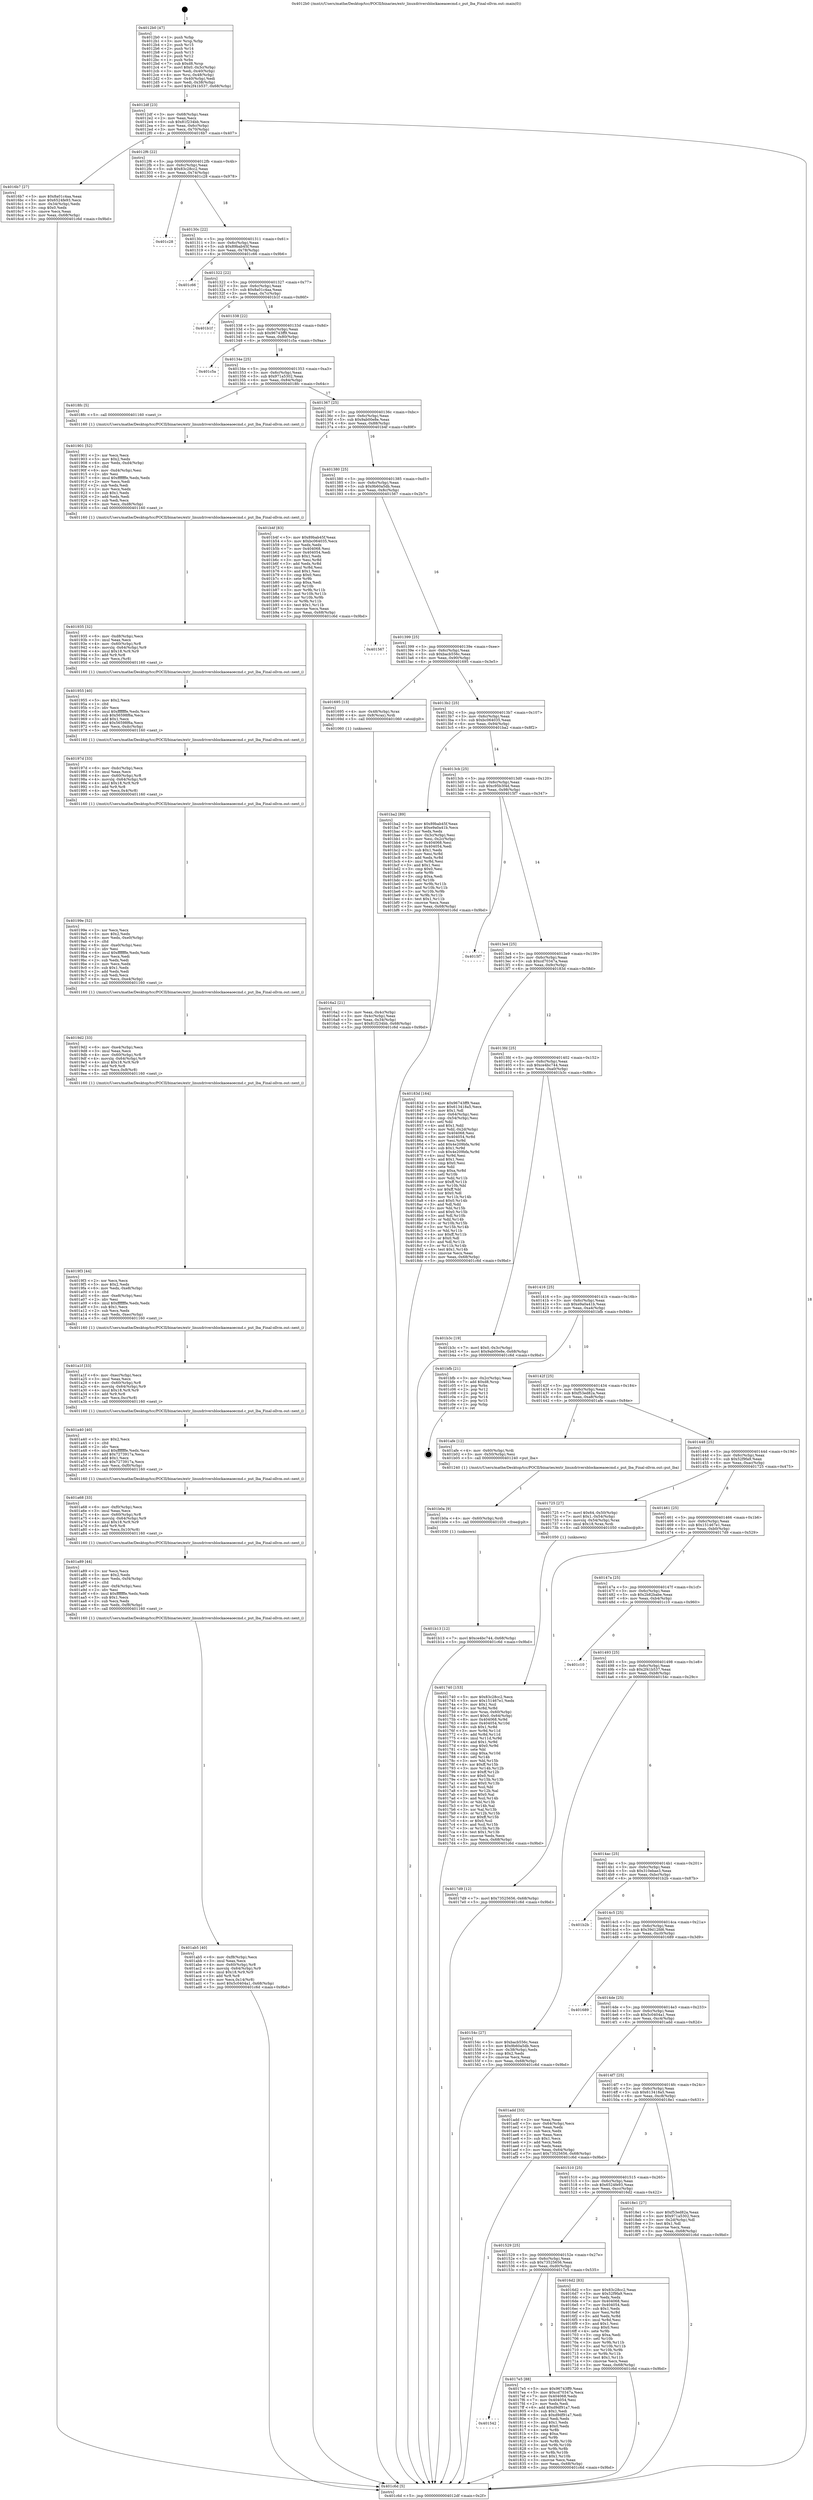 digraph "0x4012b0" {
  label = "0x4012b0 (/mnt/c/Users/mathe/Desktop/tcc/POCII/binaries/extr_linuxdriversblockaoeaoecmd.c_put_lba_Final-ollvm.out::main(0))"
  labelloc = "t"
  node[shape=record]

  Entry [label="",width=0.3,height=0.3,shape=circle,fillcolor=black,style=filled]
  "0x4012df" [label="{
     0x4012df [23]\l
     | [instrs]\l
     &nbsp;&nbsp;0x4012df \<+3\>: mov -0x68(%rbp),%eax\l
     &nbsp;&nbsp;0x4012e2 \<+2\>: mov %eax,%ecx\l
     &nbsp;&nbsp;0x4012e4 \<+6\>: sub $0x81f234bb,%ecx\l
     &nbsp;&nbsp;0x4012ea \<+3\>: mov %eax,-0x6c(%rbp)\l
     &nbsp;&nbsp;0x4012ed \<+3\>: mov %ecx,-0x70(%rbp)\l
     &nbsp;&nbsp;0x4012f0 \<+6\>: je 00000000004016b7 \<main+0x407\>\l
  }"]
  "0x4016b7" [label="{
     0x4016b7 [27]\l
     | [instrs]\l
     &nbsp;&nbsp;0x4016b7 \<+5\>: mov $0x8a01c4aa,%eax\l
     &nbsp;&nbsp;0x4016bc \<+5\>: mov $0x6524fe93,%ecx\l
     &nbsp;&nbsp;0x4016c1 \<+3\>: mov -0x34(%rbp),%edx\l
     &nbsp;&nbsp;0x4016c4 \<+3\>: cmp $0x0,%edx\l
     &nbsp;&nbsp;0x4016c7 \<+3\>: cmove %ecx,%eax\l
     &nbsp;&nbsp;0x4016ca \<+3\>: mov %eax,-0x68(%rbp)\l
     &nbsp;&nbsp;0x4016cd \<+5\>: jmp 0000000000401c6d \<main+0x9bd\>\l
  }"]
  "0x4012f6" [label="{
     0x4012f6 [22]\l
     | [instrs]\l
     &nbsp;&nbsp;0x4012f6 \<+5\>: jmp 00000000004012fb \<main+0x4b\>\l
     &nbsp;&nbsp;0x4012fb \<+3\>: mov -0x6c(%rbp),%eax\l
     &nbsp;&nbsp;0x4012fe \<+5\>: sub $0x83c28cc2,%eax\l
     &nbsp;&nbsp;0x401303 \<+3\>: mov %eax,-0x74(%rbp)\l
     &nbsp;&nbsp;0x401306 \<+6\>: je 0000000000401c28 \<main+0x978\>\l
  }"]
  Exit [label="",width=0.3,height=0.3,shape=circle,fillcolor=black,style=filled,peripheries=2]
  "0x401c28" [label="{
     0x401c28\l
  }", style=dashed]
  "0x40130c" [label="{
     0x40130c [22]\l
     | [instrs]\l
     &nbsp;&nbsp;0x40130c \<+5\>: jmp 0000000000401311 \<main+0x61\>\l
     &nbsp;&nbsp;0x401311 \<+3\>: mov -0x6c(%rbp),%eax\l
     &nbsp;&nbsp;0x401314 \<+5\>: sub $0x89bab45f,%eax\l
     &nbsp;&nbsp;0x401319 \<+3\>: mov %eax,-0x78(%rbp)\l
     &nbsp;&nbsp;0x40131c \<+6\>: je 0000000000401c66 \<main+0x9b6\>\l
  }"]
  "0x401b13" [label="{
     0x401b13 [12]\l
     | [instrs]\l
     &nbsp;&nbsp;0x401b13 \<+7\>: movl $0xce4bc744,-0x68(%rbp)\l
     &nbsp;&nbsp;0x401b1a \<+5\>: jmp 0000000000401c6d \<main+0x9bd\>\l
  }"]
  "0x401c66" [label="{
     0x401c66\l
  }", style=dashed]
  "0x401322" [label="{
     0x401322 [22]\l
     | [instrs]\l
     &nbsp;&nbsp;0x401322 \<+5\>: jmp 0000000000401327 \<main+0x77\>\l
     &nbsp;&nbsp;0x401327 \<+3\>: mov -0x6c(%rbp),%eax\l
     &nbsp;&nbsp;0x40132a \<+5\>: sub $0x8a01c4aa,%eax\l
     &nbsp;&nbsp;0x40132f \<+3\>: mov %eax,-0x7c(%rbp)\l
     &nbsp;&nbsp;0x401332 \<+6\>: je 0000000000401b1f \<main+0x86f\>\l
  }"]
  "0x401b0a" [label="{
     0x401b0a [9]\l
     | [instrs]\l
     &nbsp;&nbsp;0x401b0a \<+4\>: mov -0x60(%rbp),%rdi\l
     &nbsp;&nbsp;0x401b0e \<+5\>: call 0000000000401030 \<free@plt\>\l
     | [calls]\l
     &nbsp;&nbsp;0x401030 \{1\} (unknown)\l
  }"]
  "0x401b1f" [label="{
     0x401b1f\l
  }", style=dashed]
  "0x401338" [label="{
     0x401338 [22]\l
     | [instrs]\l
     &nbsp;&nbsp;0x401338 \<+5\>: jmp 000000000040133d \<main+0x8d\>\l
     &nbsp;&nbsp;0x40133d \<+3\>: mov -0x6c(%rbp),%eax\l
     &nbsp;&nbsp;0x401340 \<+5\>: sub $0x96743ff9,%eax\l
     &nbsp;&nbsp;0x401345 \<+3\>: mov %eax,-0x80(%rbp)\l
     &nbsp;&nbsp;0x401348 \<+6\>: je 0000000000401c5a \<main+0x9aa\>\l
  }"]
  "0x401ab5" [label="{
     0x401ab5 [40]\l
     | [instrs]\l
     &nbsp;&nbsp;0x401ab5 \<+6\>: mov -0xf8(%rbp),%ecx\l
     &nbsp;&nbsp;0x401abb \<+3\>: imul %eax,%ecx\l
     &nbsp;&nbsp;0x401abe \<+4\>: mov -0x60(%rbp),%r8\l
     &nbsp;&nbsp;0x401ac2 \<+4\>: movslq -0x64(%rbp),%r9\l
     &nbsp;&nbsp;0x401ac6 \<+4\>: imul $0x18,%r9,%r9\l
     &nbsp;&nbsp;0x401aca \<+3\>: add %r9,%r8\l
     &nbsp;&nbsp;0x401acd \<+4\>: mov %ecx,0x14(%r8)\l
     &nbsp;&nbsp;0x401ad1 \<+7\>: movl $0x5c0404a1,-0x68(%rbp)\l
     &nbsp;&nbsp;0x401ad8 \<+5\>: jmp 0000000000401c6d \<main+0x9bd\>\l
  }"]
  "0x401c5a" [label="{
     0x401c5a\l
  }", style=dashed]
  "0x40134e" [label="{
     0x40134e [25]\l
     | [instrs]\l
     &nbsp;&nbsp;0x40134e \<+5\>: jmp 0000000000401353 \<main+0xa3\>\l
     &nbsp;&nbsp;0x401353 \<+3\>: mov -0x6c(%rbp),%eax\l
     &nbsp;&nbsp;0x401356 \<+5\>: sub $0x971a5302,%eax\l
     &nbsp;&nbsp;0x40135b \<+6\>: mov %eax,-0x84(%rbp)\l
     &nbsp;&nbsp;0x401361 \<+6\>: je 00000000004018fc \<main+0x64c\>\l
  }"]
  "0x401a89" [label="{
     0x401a89 [44]\l
     | [instrs]\l
     &nbsp;&nbsp;0x401a89 \<+2\>: xor %ecx,%ecx\l
     &nbsp;&nbsp;0x401a8b \<+5\>: mov $0x2,%edx\l
     &nbsp;&nbsp;0x401a90 \<+6\>: mov %edx,-0xf4(%rbp)\l
     &nbsp;&nbsp;0x401a96 \<+1\>: cltd\l
     &nbsp;&nbsp;0x401a97 \<+6\>: mov -0xf4(%rbp),%esi\l
     &nbsp;&nbsp;0x401a9d \<+2\>: idiv %esi\l
     &nbsp;&nbsp;0x401a9f \<+6\>: imul $0xfffffffe,%edx,%edx\l
     &nbsp;&nbsp;0x401aa5 \<+3\>: sub $0x1,%ecx\l
     &nbsp;&nbsp;0x401aa8 \<+2\>: sub %ecx,%edx\l
     &nbsp;&nbsp;0x401aaa \<+6\>: mov %edx,-0xf8(%rbp)\l
     &nbsp;&nbsp;0x401ab0 \<+5\>: call 0000000000401160 \<next_i\>\l
     | [calls]\l
     &nbsp;&nbsp;0x401160 \{1\} (/mnt/c/Users/mathe/Desktop/tcc/POCII/binaries/extr_linuxdriversblockaoeaoecmd.c_put_lba_Final-ollvm.out::next_i)\l
  }"]
  "0x4018fc" [label="{
     0x4018fc [5]\l
     | [instrs]\l
     &nbsp;&nbsp;0x4018fc \<+5\>: call 0000000000401160 \<next_i\>\l
     | [calls]\l
     &nbsp;&nbsp;0x401160 \{1\} (/mnt/c/Users/mathe/Desktop/tcc/POCII/binaries/extr_linuxdriversblockaoeaoecmd.c_put_lba_Final-ollvm.out::next_i)\l
  }"]
  "0x401367" [label="{
     0x401367 [25]\l
     | [instrs]\l
     &nbsp;&nbsp;0x401367 \<+5\>: jmp 000000000040136c \<main+0xbc\>\l
     &nbsp;&nbsp;0x40136c \<+3\>: mov -0x6c(%rbp),%eax\l
     &nbsp;&nbsp;0x40136f \<+5\>: sub $0x9ab00e8e,%eax\l
     &nbsp;&nbsp;0x401374 \<+6\>: mov %eax,-0x88(%rbp)\l
     &nbsp;&nbsp;0x40137a \<+6\>: je 0000000000401b4f \<main+0x89f\>\l
  }"]
  "0x401a68" [label="{
     0x401a68 [33]\l
     | [instrs]\l
     &nbsp;&nbsp;0x401a68 \<+6\>: mov -0xf0(%rbp),%ecx\l
     &nbsp;&nbsp;0x401a6e \<+3\>: imul %eax,%ecx\l
     &nbsp;&nbsp;0x401a71 \<+4\>: mov -0x60(%rbp),%r8\l
     &nbsp;&nbsp;0x401a75 \<+4\>: movslq -0x64(%rbp),%r9\l
     &nbsp;&nbsp;0x401a79 \<+4\>: imul $0x18,%r9,%r9\l
     &nbsp;&nbsp;0x401a7d \<+3\>: add %r9,%r8\l
     &nbsp;&nbsp;0x401a80 \<+4\>: mov %ecx,0x10(%r8)\l
     &nbsp;&nbsp;0x401a84 \<+5\>: call 0000000000401160 \<next_i\>\l
     | [calls]\l
     &nbsp;&nbsp;0x401160 \{1\} (/mnt/c/Users/mathe/Desktop/tcc/POCII/binaries/extr_linuxdriversblockaoeaoecmd.c_put_lba_Final-ollvm.out::next_i)\l
  }"]
  "0x401b4f" [label="{
     0x401b4f [83]\l
     | [instrs]\l
     &nbsp;&nbsp;0x401b4f \<+5\>: mov $0x89bab45f,%eax\l
     &nbsp;&nbsp;0x401b54 \<+5\>: mov $0xbc064035,%ecx\l
     &nbsp;&nbsp;0x401b59 \<+2\>: xor %edx,%edx\l
     &nbsp;&nbsp;0x401b5b \<+7\>: mov 0x404068,%esi\l
     &nbsp;&nbsp;0x401b62 \<+7\>: mov 0x404054,%edi\l
     &nbsp;&nbsp;0x401b69 \<+3\>: sub $0x1,%edx\l
     &nbsp;&nbsp;0x401b6c \<+3\>: mov %esi,%r8d\l
     &nbsp;&nbsp;0x401b6f \<+3\>: add %edx,%r8d\l
     &nbsp;&nbsp;0x401b72 \<+4\>: imul %r8d,%esi\l
     &nbsp;&nbsp;0x401b76 \<+3\>: and $0x1,%esi\l
     &nbsp;&nbsp;0x401b79 \<+3\>: cmp $0x0,%esi\l
     &nbsp;&nbsp;0x401b7c \<+4\>: sete %r9b\l
     &nbsp;&nbsp;0x401b80 \<+3\>: cmp $0xa,%edi\l
     &nbsp;&nbsp;0x401b83 \<+4\>: setl %r10b\l
     &nbsp;&nbsp;0x401b87 \<+3\>: mov %r9b,%r11b\l
     &nbsp;&nbsp;0x401b8a \<+3\>: and %r10b,%r11b\l
     &nbsp;&nbsp;0x401b8d \<+3\>: xor %r10b,%r9b\l
     &nbsp;&nbsp;0x401b90 \<+3\>: or %r9b,%r11b\l
     &nbsp;&nbsp;0x401b93 \<+4\>: test $0x1,%r11b\l
     &nbsp;&nbsp;0x401b97 \<+3\>: cmovne %ecx,%eax\l
     &nbsp;&nbsp;0x401b9a \<+3\>: mov %eax,-0x68(%rbp)\l
     &nbsp;&nbsp;0x401b9d \<+5\>: jmp 0000000000401c6d \<main+0x9bd\>\l
  }"]
  "0x401380" [label="{
     0x401380 [25]\l
     | [instrs]\l
     &nbsp;&nbsp;0x401380 \<+5\>: jmp 0000000000401385 \<main+0xd5\>\l
     &nbsp;&nbsp;0x401385 \<+3\>: mov -0x6c(%rbp),%eax\l
     &nbsp;&nbsp;0x401388 \<+5\>: sub $0x9b60a5db,%eax\l
     &nbsp;&nbsp;0x40138d \<+6\>: mov %eax,-0x8c(%rbp)\l
     &nbsp;&nbsp;0x401393 \<+6\>: je 0000000000401567 \<main+0x2b7\>\l
  }"]
  "0x401a40" [label="{
     0x401a40 [40]\l
     | [instrs]\l
     &nbsp;&nbsp;0x401a40 \<+5\>: mov $0x2,%ecx\l
     &nbsp;&nbsp;0x401a45 \<+1\>: cltd\l
     &nbsp;&nbsp;0x401a46 \<+2\>: idiv %ecx\l
     &nbsp;&nbsp;0x401a48 \<+6\>: imul $0xfffffffe,%edx,%ecx\l
     &nbsp;&nbsp;0x401a4e \<+6\>: add $0x7273917a,%ecx\l
     &nbsp;&nbsp;0x401a54 \<+3\>: add $0x1,%ecx\l
     &nbsp;&nbsp;0x401a57 \<+6\>: sub $0x7273917a,%ecx\l
     &nbsp;&nbsp;0x401a5d \<+6\>: mov %ecx,-0xf0(%rbp)\l
     &nbsp;&nbsp;0x401a63 \<+5\>: call 0000000000401160 \<next_i\>\l
     | [calls]\l
     &nbsp;&nbsp;0x401160 \{1\} (/mnt/c/Users/mathe/Desktop/tcc/POCII/binaries/extr_linuxdriversblockaoeaoecmd.c_put_lba_Final-ollvm.out::next_i)\l
  }"]
  "0x401567" [label="{
     0x401567\l
  }", style=dashed]
  "0x401399" [label="{
     0x401399 [25]\l
     | [instrs]\l
     &nbsp;&nbsp;0x401399 \<+5\>: jmp 000000000040139e \<main+0xee\>\l
     &nbsp;&nbsp;0x40139e \<+3\>: mov -0x6c(%rbp),%eax\l
     &nbsp;&nbsp;0x4013a1 \<+5\>: sub $0xbacb556c,%eax\l
     &nbsp;&nbsp;0x4013a6 \<+6\>: mov %eax,-0x90(%rbp)\l
     &nbsp;&nbsp;0x4013ac \<+6\>: je 0000000000401695 \<main+0x3e5\>\l
  }"]
  "0x401a1f" [label="{
     0x401a1f [33]\l
     | [instrs]\l
     &nbsp;&nbsp;0x401a1f \<+6\>: mov -0xec(%rbp),%ecx\l
     &nbsp;&nbsp;0x401a25 \<+3\>: imul %eax,%ecx\l
     &nbsp;&nbsp;0x401a28 \<+4\>: mov -0x60(%rbp),%r8\l
     &nbsp;&nbsp;0x401a2c \<+4\>: movslq -0x64(%rbp),%r9\l
     &nbsp;&nbsp;0x401a30 \<+4\>: imul $0x18,%r9,%r9\l
     &nbsp;&nbsp;0x401a34 \<+3\>: add %r9,%r8\l
     &nbsp;&nbsp;0x401a37 \<+4\>: mov %ecx,0xc(%r8)\l
     &nbsp;&nbsp;0x401a3b \<+5\>: call 0000000000401160 \<next_i\>\l
     | [calls]\l
     &nbsp;&nbsp;0x401160 \{1\} (/mnt/c/Users/mathe/Desktop/tcc/POCII/binaries/extr_linuxdriversblockaoeaoecmd.c_put_lba_Final-ollvm.out::next_i)\l
  }"]
  "0x401695" [label="{
     0x401695 [13]\l
     | [instrs]\l
     &nbsp;&nbsp;0x401695 \<+4\>: mov -0x48(%rbp),%rax\l
     &nbsp;&nbsp;0x401699 \<+4\>: mov 0x8(%rax),%rdi\l
     &nbsp;&nbsp;0x40169d \<+5\>: call 0000000000401060 \<atoi@plt\>\l
     | [calls]\l
     &nbsp;&nbsp;0x401060 \{1\} (unknown)\l
  }"]
  "0x4013b2" [label="{
     0x4013b2 [25]\l
     | [instrs]\l
     &nbsp;&nbsp;0x4013b2 \<+5\>: jmp 00000000004013b7 \<main+0x107\>\l
     &nbsp;&nbsp;0x4013b7 \<+3\>: mov -0x6c(%rbp),%eax\l
     &nbsp;&nbsp;0x4013ba \<+5\>: sub $0xbc064035,%eax\l
     &nbsp;&nbsp;0x4013bf \<+6\>: mov %eax,-0x94(%rbp)\l
     &nbsp;&nbsp;0x4013c5 \<+6\>: je 0000000000401ba2 \<main+0x8f2\>\l
  }"]
  "0x4019f3" [label="{
     0x4019f3 [44]\l
     | [instrs]\l
     &nbsp;&nbsp;0x4019f3 \<+2\>: xor %ecx,%ecx\l
     &nbsp;&nbsp;0x4019f5 \<+5\>: mov $0x2,%edx\l
     &nbsp;&nbsp;0x4019fa \<+6\>: mov %edx,-0xe8(%rbp)\l
     &nbsp;&nbsp;0x401a00 \<+1\>: cltd\l
     &nbsp;&nbsp;0x401a01 \<+6\>: mov -0xe8(%rbp),%esi\l
     &nbsp;&nbsp;0x401a07 \<+2\>: idiv %esi\l
     &nbsp;&nbsp;0x401a09 \<+6\>: imul $0xfffffffe,%edx,%edx\l
     &nbsp;&nbsp;0x401a0f \<+3\>: sub $0x1,%ecx\l
     &nbsp;&nbsp;0x401a12 \<+2\>: sub %ecx,%edx\l
     &nbsp;&nbsp;0x401a14 \<+6\>: mov %edx,-0xec(%rbp)\l
     &nbsp;&nbsp;0x401a1a \<+5\>: call 0000000000401160 \<next_i\>\l
     | [calls]\l
     &nbsp;&nbsp;0x401160 \{1\} (/mnt/c/Users/mathe/Desktop/tcc/POCII/binaries/extr_linuxdriversblockaoeaoecmd.c_put_lba_Final-ollvm.out::next_i)\l
  }"]
  "0x401ba2" [label="{
     0x401ba2 [89]\l
     | [instrs]\l
     &nbsp;&nbsp;0x401ba2 \<+5\>: mov $0x89bab45f,%eax\l
     &nbsp;&nbsp;0x401ba7 \<+5\>: mov $0xe9a0a41b,%ecx\l
     &nbsp;&nbsp;0x401bac \<+2\>: xor %edx,%edx\l
     &nbsp;&nbsp;0x401bae \<+3\>: mov -0x3c(%rbp),%esi\l
     &nbsp;&nbsp;0x401bb1 \<+3\>: mov %esi,-0x2c(%rbp)\l
     &nbsp;&nbsp;0x401bb4 \<+7\>: mov 0x404068,%esi\l
     &nbsp;&nbsp;0x401bbb \<+7\>: mov 0x404054,%edi\l
     &nbsp;&nbsp;0x401bc2 \<+3\>: sub $0x1,%edx\l
     &nbsp;&nbsp;0x401bc5 \<+3\>: mov %esi,%r8d\l
     &nbsp;&nbsp;0x401bc8 \<+3\>: add %edx,%r8d\l
     &nbsp;&nbsp;0x401bcb \<+4\>: imul %r8d,%esi\l
     &nbsp;&nbsp;0x401bcf \<+3\>: and $0x1,%esi\l
     &nbsp;&nbsp;0x401bd2 \<+3\>: cmp $0x0,%esi\l
     &nbsp;&nbsp;0x401bd5 \<+4\>: sete %r9b\l
     &nbsp;&nbsp;0x401bd9 \<+3\>: cmp $0xa,%edi\l
     &nbsp;&nbsp;0x401bdc \<+4\>: setl %r10b\l
     &nbsp;&nbsp;0x401be0 \<+3\>: mov %r9b,%r11b\l
     &nbsp;&nbsp;0x401be3 \<+3\>: and %r10b,%r11b\l
     &nbsp;&nbsp;0x401be6 \<+3\>: xor %r10b,%r9b\l
     &nbsp;&nbsp;0x401be9 \<+3\>: or %r9b,%r11b\l
     &nbsp;&nbsp;0x401bec \<+4\>: test $0x1,%r11b\l
     &nbsp;&nbsp;0x401bf0 \<+3\>: cmovne %ecx,%eax\l
     &nbsp;&nbsp;0x401bf3 \<+3\>: mov %eax,-0x68(%rbp)\l
     &nbsp;&nbsp;0x401bf6 \<+5\>: jmp 0000000000401c6d \<main+0x9bd\>\l
  }"]
  "0x4013cb" [label="{
     0x4013cb [25]\l
     | [instrs]\l
     &nbsp;&nbsp;0x4013cb \<+5\>: jmp 00000000004013d0 \<main+0x120\>\l
     &nbsp;&nbsp;0x4013d0 \<+3\>: mov -0x6c(%rbp),%eax\l
     &nbsp;&nbsp;0x4013d3 \<+5\>: sub $0xc95b3f4d,%eax\l
     &nbsp;&nbsp;0x4013d8 \<+6\>: mov %eax,-0x98(%rbp)\l
     &nbsp;&nbsp;0x4013de \<+6\>: je 00000000004015f7 \<main+0x347\>\l
  }"]
  "0x4019d2" [label="{
     0x4019d2 [33]\l
     | [instrs]\l
     &nbsp;&nbsp;0x4019d2 \<+6\>: mov -0xe4(%rbp),%ecx\l
     &nbsp;&nbsp;0x4019d8 \<+3\>: imul %eax,%ecx\l
     &nbsp;&nbsp;0x4019db \<+4\>: mov -0x60(%rbp),%r8\l
     &nbsp;&nbsp;0x4019df \<+4\>: movslq -0x64(%rbp),%r9\l
     &nbsp;&nbsp;0x4019e3 \<+4\>: imul $0x18,%r9,%r9\l
     &nbsp;&nbsp;0x4019e7 \<+3\>: add %r9,%r8\l
     &nbsp;&nbsp;0x4019ea \<+4\>: mov %ecx,0x8(%r8)\l
     &nbsp;&nbsp;0x4019ee \<+5\>: call 0000000000401160 \<next_i\>\l
     | [calls]\l
     &nbsp;&nbsp;0x401160 \{1\} (/mnt/c/Users/mathe/Desktop/tcc/POCII/binaries/extr_linuxdriversblockaoeaoecmd.c_put_lba_Final-ollvm.out::next_i)\l
  }"]
  "0x4015f7" [label="{
     0x4015f7\l
  }", style=dashed]
  "0x4013e4" [label="{
     0x4013e4 [25]\l
     | [instrs]\l
     &nbsp;&nbsp;0x4013e4 \<+5\>: jmp 00000000004013e9 \<main+0x139\>\l
     &nbsp;&nbsp;0x4013e9 \<+3\>: mov -0x6c(%rbp),%eax\l
     &nbsp;&nbsp;0x4013ec \<+5\>: sub $0xcd70347a,%eax\l
     &nbsp;&nbsp;0x4013f1 \<+6\>: mov %eax,-0x9c(%rbp)\l
     &nbsp;&nbsp;0x4013f7 \<+6\>: je 000000000040183d \<main+0x58d\>\l
  }"]
  "0x40199e" [label="{
     0x40199e [52]\l
     | [instrs]\l
     &nbsp;&nbsp;0x40199e \<+2\>: xor %ecx,%ecx\l
     &nbsp;&nbsp;0x4019a0 \<+5\>: mov $0x2,%edx\l
     &nbsp;&nbsp;0x4019a5 \<+6\>: mov %edx,-0xe0(%rbp)\l
     &nbsp;&nbsp;0x4019ab \<+1\>: cltd\l
     &nbsp;&nbsp;0x4019ac \<+6\>: mov -0xe0(%rbp),%esi\l
     &nbsp;&nbsp;0x4019b2 \<+2\>: idiv %esi\l
     &nbsp;&nbsp;0x4019b4 \<+6\>: imul $0xfffffffe,%edx,%edx\l
     &nbsp;&nbsp;0x4019ba \<+2\>: mov %ecx,%edi\l
     &nbsp;&nbsp;0x4019bc \<+2\>: sub %edx,%edi\l
     &nbsp;&nbsp;0x4019be \<+2\>: mov %ecx,%edx\l
     &nbsp;&nbsp;0x4019c0 \<+3\>: sub $0x1,%edx\l
     &nbsp;&nbsp;0x4019c3 \<+2\>: add %edx,%edi\l
     &nbsp;&nbsp;0x4019c5 \<+2\>: sub %edi,%ecx\l
     &nbsp;&nbsp;0x4019c7 \<+6\>: mov %ecx,-0xe4(%rbp)\l
     &nbsp;&nbsp;0x4019cd \<+5\>: call 0000000000401160 \<next_i\>\l
     | [calls]\l
     &nbsp;&nbsp;0x401160 \{1\} (/mnt/c/Users/mathe/Desktop/tcc/POCII/binaries/extr_linuxdriversblockaoeaoecmd.c_put_lba_Final-ollvm.out::next_i)\l
  }"]
  "0x40183d" [label="{
     0x40183d [164]\l
     | [instrs]\l
     &nbsp;&nbsp;0x40183d \<+5\>: mov $0x96743ff9,%eax\l
     &nbsp;&nbsp;0x401842 \<+5\>: mov $0x613418a5,%ecx\l
     &nbsp;&nbsp;0x401847 \<+2\>: mov $0x1,%dl\l
     &nbsp;&nbsp;0x401849 \<+3\>: mov -0x64(%rbp),%esi\l
     &nbsp;&nbsp;0x40184c \<+3\>: cmp -0x54(%rbp),%esi\l
     &nbsp;&nbsp;0x40184f \<+4\>: setl %dil\l
     &nbsp;&nbsp;0x401853 \<+4\>: and $0x1,%dil\l
     &nbsp;&nbsp;0x401857 \<+4\>: mov %dil,-0x2d(%rbp)\l
     &nbsp;&nbsp;0x40185b \<+7\>: mov 0x404068,%esi\l
     &nbsp;&nbsp;0x401862 \<+8\>: mov 0x404054,%r8d\l
     &nbsp;&nbsp;0x40186a \<+3\>: mov %esi,%r9d\l
     &nbsp;&nbsp;0x40186d \<+7\>: add $0x4e209bfa,%r9d\l
     &nbsp;&nbsp;0x401874 \<+4\>: sub $0x1,%r9d\l
     &nbsp;&nbsp;0x401878 \<+7\>: sub $0x4e209bfa,%r9d\l
     &nbsp;&nbsp;0x40187f \<+4\>: imul %r9d,%esi\l
     &nbsp;&nbsp;0x401883 \<+3\>: and $0x1,%esi\l
     &nbsp;&nbsp;0x401886 \<+3\>: cmp $0x0,%esi\l
     &nbsp;&nbsp;0x401889 \<+4\>: sete %dil\l
     &nbsp;&nbsp;0x40188d \<+4\>: cmp $0xa,%r8d\l
     &nbsp;&nbsp;0x401891 \<+4\>: setl %r10b\l
     &nbsp;&nbsp;0x401895 \<+3\>: mov %dil,%r11b\l
     &nbsp;&nbsp;0x401898 \<+4\>: xor $0xff,%r11b\l
     &nbsp;&nbsp;0x40189c \<+3\>: mov %r10b,%bl\l
     &nbsp;&nbsp;0x40189f \<+3\>: xor $0xff,%bl\l
     &nbsp;&nbsp;0x4018a2 \<+3\>: xor $0x0,%dl\l
     &nbsp;&nbsp;0x4018a5 \<+3\>: mov %r11b,%r14b\l
     &nbsp;&nbsp;0x4018a8 \<+4\>: and $0x0,%r14b\l
     &nbsp;&nbsp;0x4018ac \<+3\>: and %dl,%dil\l
     &nbsp;&nbsp;0x4018af \<+3\>: mov %bl,%r15b\l
     &nbsp;&nbsp;0x4018b2 \<+4\>: and $0x0,%r15b\l
     &nbsp;&nbsp;0x4018b6 \<+3\>: and %dl,%r10b\l
     &nbsp;&nbsp;0x4018b9 \<+3\>: or %dil,%r14b\l
     &nbsp;&nbsp;0x4018bc \<+3\>: or %r10b,%r15b\l
     &nbsp;&nbsp;0x4018bf \<+3\>: xor %r15b,%r14b\l
     &nbsp;&nbsp;0x4018c2 \<+3\>: or %bl,%r11b\l
     &nbsp;&nbsp;0x4018c5 \<+4\>: xor $0xff,%r11b\l
     &nbsp;&nbsp;0x4018c9 \<+3\>: or $0x0,%dl\l
     &nbsp;&nbsp;0x4018cc \<+3\>: and %dl,%r11b\l
     &nbsp;&nbsp;0x4018cf \<+3\>: or %r11b,%r14b\l
     &nbsp;&nbsp;0x4018d2 \<+4\>: test $0x1,%r14b\l
     &nbsp;&nbsp;0x4018d6 \<+3\>: cmovne %ecx,%eax\l
     &nbsp;&nbsp;0x4018d9 \<+3\>: mov %eax,-0x68(%rbp)\l
     &nbsp;&nbsp;0x4018dc \<+5\>: jmp 0000000000401c6d \<main+0x9bd\>\l
  }"]
  "0x4013fd" [label="{
     0x4013fd [25]\l
     | [instrs]\l
     &nbsp;&nbsp;0x4013fd \<+5\>: jmp 0000000000401402 \<main+0x152\>\l
     &nbsp;&nbsp;0x401402 \<+3\>: mov -0x6c(%rbp),%eax\l
     &nbsp;&nbsp;0x401405 \<+5\>: sub $0xce4bc744,%eax\l
     &nbsp;&nbsp;0x40140a \<+6\>: mov %eax,-0xa0(%rbp)\l
     &nbsp;&nbsp;0x401410 \<+6\>: je 0000000000401b3c \<main+0x88c\>\l
  }"]
  "0x40197d" [label="{
     0x40197d [33]\l
     | [instrs]\l
     &nbsp;&nbsp;0x40197d \<+6\>: mov -0xdc(%rbp),%ecx\l
     &nbsp;&nbsp;0x401983 \<+3\>: imul %eax,%ecx\l
     &nbsp;&nbsp;0x401986 \<+4\>: mov -0x60(%rbp),%r8\l
     &nbsp;&nbsp;0x40198a \<+4\>: movslq -0x64(%rbp),%r9\l
     &nbsp;&nbsp;0x40198e \<+4\>: imul $0x18,%r9,%r9\l
     &nbsp;&nbsp;0x401992 \<+3\>: add %r9,%r8\l
     &nbsp;&nbsp;0x401995 \<+4\>: mov %ecx,0x4(%r8)\l
     &nbsp;&nbsp;0x401999 \<+5\>: call 0000000000401160 \<next_i\>\l
     | [calls]\l
     &nbsp;&nbsp;0x401160 \{1\} (/mnt/c/Users/mathe/Desktop/tcc/POCII/binaries/extr_linuxdriversblockaoeaoecmd.c_put_lba_Final-ollvm.out::next_i)\l
  }"]
  "0x401b3c" [label="{
     0x401b3c [19]\l
     | [instrs]\l
     &nbsp;&nbsp;0x401b3c \<+7\>: movl $0x0,-0x3c(%rbp)\l
     &nbsp;&nbsp;0x401b43 \<+7\>: movl $0x9ab00e8e,-0x68(%rbp)\l
     &nbsp;&nbsp;0x401b4a \<+5\>: jmp 0000000000401c6d \<main+0x9bd\>\l
  }"]
  "0x401416" [label="{
     0x401416 [25]\l
     | [instrs]\l
     &nbsp;&nbsp;0x401416 \<+5\>: jmp 000000000040141b \<main+0x16b\>\l
     &nbsp;&nbsp;0x40141b \<+3\>: mov -0x6c(%rbp),%eax\l
     &nbsp;&nbsp;0x40141e \<+5\>: sub $0xe9a0a41b,%eax\l
     &nbsp;&nbsp;0x401423 \<+6\>: mov %eax,-0xa4(%rbp)\l
     &nbsp;&nbsp;0x401429 \<+6\>: je 0000000000401bfb \<main+0x94b\>\l
  }"]
  "0x401955" [label="{
     0x401955 [40]\l
     | [instrs]\l
     &nbsp;&nbsp;0x401955 \<+5\>: mov $0x2,%ecx\l
     &nbsp;&nbsp;0x40195a \<+1\>: cltd\l
     &nbsp;&nbsp;0x40195b \<+2\>: idiv %ecx\l
     &nbsp;&nbsp;0x40195d \<+6\>: imul $0xfffffffe,%edx,%ecx\l
     &nbsp;&nbsp;0x401963 \<+6\>: sub $0x56598f6a,%ecx\l
     &nbsp;&nbsp;0x401969 \<+3\>: add $0x1,%ecx\l
     &nbsp;&nbsp;0x40196c \<+6\>: add $0x56598f6a,%ecx\l
     &nbsp;&nbsp;0x401972 \<+6\>: mov %ecx,-0xdc(%rbp)\l
     &nbsp;&nbsp;0x401978 \<+5\>: call 0000000000401160 \<next_i\>\l
     | [calls]\l
     &nbsp;&nbsp;0x401160 \{1\} (/mnt/c/Users/mathe/Desktop/tcc/POCII/binaries/extr_linuxdriversblockaoeaoecmd.c_put_lba_Final-ollvm.out::next_i)\l
  }"]
  "0x401bfb" [label="{
     0x401bfb [21]\l
     | [instrs]\l
     &nbsp;&nbsp;0x401bfb \<+3\>: mov -0x2c(%rbp),%eax\l
     &nbsp;&nbsp;0x401bfe \<+7\>: add $0xd8,%rsp\l
     &nbsp;&nbsp;0x401c05 \<+1\>: pop %rbx\l
     &nbsp;&nbsp;0x401c06 \<+2\>: pop %r12\l
     &nbsp;&nbsp;0x401c08 \<+2\>: pop %r13\l
     &nbsp;&nbsp;0x401c0a \<+2\>: pop %r14\l
     &nbsp;&nbsp;0x401c0c \<+2\>: pop %r15\l
     &nbsp;&nbsp;0x401c0e \<+1\>: pop %rbp\l
     &nbsp;&nbsp;0x401c0f \<+1\>: ret\l
  }"]
  "0x40142f" [label="{
     0x40142f [25]\l
     | [instrs]\l
     &nbsp;&nbsp;0x40142f \<+5\>: jmp 0000000000401434 \<main+0x184\>\l
     &nbsp;&nbsp;0x401434 \<+3\>: mov -0x6c(%rbp),%eax\l
     &nbsp;&nbsp;0x401437 \<+5\>: sub $0xf53ed82a,%eax\l
     &nbsp;&nbsp;0x40143c \<+6\>: mov %eax,-0xa8(%rbp)\l
     &nbsp;&nbsp;0x401442 \<+6\>: je 0000000000401afe \<main+0x84e\>\l
  }"]
  "0x401935" [label="{
     0x401935 [32]\l
     | [instrs]\l
     &nbsp;&nbsp;0x401935 \<+6\>: mov -0xd8(%rbp),%ecx\l
     &nbsp;&nbsp;0x40193b \<+3\>: imul %eax,%ecx\l
     &nbsp;&nbsp;0x40193e \<+4\>: mov -0x60(%rbp),%r8\l
     &nbsp;&nbsp;0x401942 \<+4\>: movslq -0x64(%rbp),%r9\l
     &nbsp;&nbsp;0x401946 \<+4\>: imul $0x18,%r9,%r9\l
     &nbsp;&nbsp;0x40194a \<+3\>: add %r9,%r8\l
     &nbsp;&nbsp;0x40194d \<+3\>: mov %ecx,(%r8)\l
     &nbsp;&nbsp;0x401950 \<+5\>: call 0000000000401160 \<next_i\>\l
     | [calls]\l
     &nbsp;&nbsp;0x401160 \{1\} (/mnt/c/Users/mathe/Desktop/tcc/POCII/binaries/extr_linuxdriversblockaoeaoecmd.c_put_lba_Final-ollvm.out::next_i)\l
  }"]
  "0x401afe" [label="{
     0x401afe [12]\l
     | [instrs]\l
     &nbsp;&nbsp;0x401afe \<+4\>: mov -0x60(%rbp),%rdi\l
     &nbsp;&nbsp;0x401b02 \<+3\>: mov -0x50(%rbp),%esi\l
     &nbsp;&nbsp;0x401b05 \<+5\>: call 0000000000401240 \<put_lba\>\l
     | [calls]\l
     &nbsp;&nbsp;0x401240 \{1\} (/mnt/c/Users/mathe/Desktop/tcc/POCII/binaries/extr_linuxdriversblockaoeaoecmd.c_put_lba_Final-ollvm.out::put_lba)\l
  }"]
  "0x401448" [label="{
     0x401448 [25]\l
     | [instrs]\l
     &nbsp;&nbsp;0x401448 \<+5\>: jmp 000000000040144d \<main+0x19d\>\l
     &nbsp;&nbsp;0x40144d \<+3\>: mov -0x6c(%rbp),%eax\l
     &nbsp;&nbsp;0x401450 \<+5\>: sub $0x52f9fa9,%eax\l
     &nbsp;&nbsp;0x401455 \<+6\>: mov %eax,-0xac(%rbp)\l
     &nbsp;&nbsp;0x40145b \<+6\>: je 0000000000401725 \<main+0x475\>\l
  }"]
  "0x401901" [label="{
     0x401901 [52]\l
     | [instrs]\l
     &nbsp;&nbsp;0x401901 \<+2\>: xor %ecx,%ecx\l
     &nbsp;&nbsp;0x401903 \<+5\>: mov $0x2,%edx\l
     &nbsp;&nbsp;0x401908 \<+6\>: mov %edx,-0xd4(%rbp)\l
     &nbsp;&nbsp;0x40190e \<+1\>: cltd\l
     &nbsp;&nbsp;0x40190f \<+6\>: mov -0xd4(%rbp),%esi\l
     &nbsp;&nbsp;0x401915 \<+2\>: idiv %esi\l
     &nbsp;&nbsp;0x401917 \<+6\>: imul $0xfffffffe,%edx,%edx\l
     &nbsp;&nbsp;0x40191d \<+2\>: mov %ecx,%edi\l
     &nbsp;&nbsp;0x40191f \<+2\>: sub %edx,%edi\l
     &nbsp;&nbsp;0x401921 \<+2\>: mov %ecx,%edx\l
     &nbsp;&nbsp;0x401923 \<+3\>: sub $0x1,%edx\l
     &nbsp;&nbsp;0x401926 \<+2\>: add %edx,%edi\l
     &nbsp;&nbsp;0x401928 \<+2\>: sub %edi,%ecx\l
     &nbsp;&nbsp;0x40192a \<+6\>: mov %ecx,-0xd8(%rbp)\l
     &nbsp;&nbsp;0x401930 \<+5\>: call 0000000000401160 \<next_i\>\l
     | [calls]\l
     &nbsp;&nbsp;0x401160 \{1\} (/mnt/c/Users/mathe/Desktop/tcc/POCII/binaries/extr_linuxdriversblockaoeaoecmd.c_put_lba_Final-ollvm.out::next_i)\l
  }"]
  "0x401725" [label="{
     0x401725 [27]\l
     | [instrs]\l
     &nbsp;&nbsp;0x401725 \<+7\>: movl $0x64,-0x50(%rbp)\l
     &nbsp;&nbsp;0x40172c \<+7\>: movl $0x1,-0x54(%rbp)\l
     &nbsp;&nbsp;0x401733 \<+4\>: movslq -0x54(%rbp),%rax\l
     &nbsp;&nbsp;0x401737 \<+4\>: imul $0x18,%rax,%rdi\l
     &nbsp;&nbsp;0x40173b \<+5\>: call 0000000000401050 \<malloc@plt\>\l
     | [calls]\l
     &nbsp;&nbsp;0x401050 \{1\} (unknown)\l
  }"]
  "0x401461" [label="{
     0x401461 [25]\l
     | [instrs]\l
     &nbsp;&nbsp;0x401461 \<+5\>: jmp 0000000000401466 \<main+0x1b6\>\l
     &nbsp;&nbsp;0x401466 \<+3\>: mov -0x6c(%rbp),%eax\l
     &nbsp;&nbsp;0x401469 \<+5\>: sub $0x151467e1,%eax\l
     &nbsp;&nbsp;0x40146e \<+6\>: mov %eax,-0xb0(%rbp)\l
     &nbsp;&nbsp;0x401474 \<+6\>: je 00000000004017d9 \<main+0x529\>\l
  }"]
  "0x401542" [label="{
     0x401542\l
  }", style=dashed]
  "0x4017d9" [label="{
     0x4017d9 [12]\l
     | [instrs]\l
     &nbsp;&nbsp;0x4017d9 \<+7\>: movl $0x73525656,-0x68(%rbp)\l
     &nbsp;&nbsp;0x4017e0 \<+5\>: jmp 0000000000401c6d \<main+0x9bd\>\l
  }"]
  "0x40147a" [label="{
     0x40147a [25]\l
     | [instrs]\l
     &nbsp;&nbsp;0x40147a \<+5\>: jmp 000000000040147f \<main+0x1cf\>\l
     &nbsp;&nbsp;0x40147f \<+3\>: mov -0x6c(%rbp),%eax\l
     &nbsp;&nbsp;0x401482 \<+5\>: sub $0x2b82babe,%eax\l
     &nbsp;&nbsp;0x401487 \<+6\>: mov %eax,-0xb4(%rbp)\l
     &nbsp;&nbsp;0x40148d \<+6\>: je 0000000000401c10 \<main+0x960\>\l
  }"]
  "0x4017e5" [label="{
     0x4017e5 [88]\l
     | [instrs]\l
     &nbsp;&nbsp;0x4017e5 \<+5\>: mov $0x96743ff9,%eax\l
     &nbsp;&nbsp;0x4017ea \<+5\>: mov $0xcd70347a,%ecx\l
     &nbsp;&nbsp;0x4017ef \<+7\>: mov 0x404068,%edx\l
     &nbsp;&nbsp;0x4017f6 \<+7\>: mov 0x404054,%esi\l
     &nbsp;&nbsp;0x4017fd \<+2\>: mov %edx,%edi\l
     &nbsp;&nbsp;0x4017ff \<+6\>: add $0xd9df91a7,%edi\l
     &nbsp;&nbsp;0x401805 \<+3\>: sub $0x1,%edi\l
     &nbsp;&nbsp;0x401808 \<+6\>: sub $0xd9df91a7,%edi\l
     &nbsp;&nbsp;0x40180e \<+3\>: imul %edi,%edx\l
     &nbsp;&nbsp;0x401811 \<+3\>: and $0x1,%edx\l
     &nbsp;&nbsp;0x401814 \<+3\>: cmp $0x0,%edx\l
     &nbsp;&nbsp;0x401817 \<+4\>: sete %r8b\l
     &nbsp;&nbsp;0x40181b \<+3\>: cmp $0xa,%esi\l
     &nbsp;&nbsp;0x40181e \<+4\>: setl %r9b\l
     &nbsp;&nbsp;0x401822 \<+3\>: mov %r8b,%r10b\l
     &nbsp;&nbsp;0x401825 \<+3\>: and %r9b,%r10b\l
     &nbsp;&nbsp;0x401828 \<+3\>: xor %r9b,%r8b\l
     &nbsp;&nbsp;0x40182b \<+3\>: or %r8b,%r10b\l
     &nbsp;&nbsp;0x40182e \<+4\>: test $0x1,%r10b\l
     &nbsp;&nbsp;0x401832 \<+3\>: cmovne %ecx,%eax\l
     &nbsp;&nbsp;0x401835 \<+3\>: mov %eax,-0x68(%rbp)\l
     &nbsp;&nbsp;0x401838 \<+5\>: jmp 0000000000401c6d \<main+0x9bd\>\l
  }"]
  "0x401c10" [label="{
     0x401c10\l
  }", style=dashed]
  "0x401493" [label="{
     0x401493 [25]\l
     | [instrs]\l
     &nbsp;&nbsp;0x401493 \<+5\>: jmp 0000000000401498 \<main+0x1e8\>\l
     &nbsp;&nbsp;0x401498 \<+3\>: mov -0x6c(%rbp),%eax\l
     &nbsp;&nbsp;0x40149b \<+5\>: sub $0x2f41b537,%eax\l
     &nbsp;&nbsp;0x4014a0 \<+6\>: mov %eax,-0xb8(%rbp)\l
     &nbsp;&nbsp;0x4014a6 \<+6\>: je 000000000040154c \<main+0x29c\>\l
  }"]
  "0x401740" [label="{
     0x401740 [153]\l
     | [instrs]\l
     &nbsp;&nbsp;0x401740 \<+5\>: mov $0x83c28cc2,%ecx\l
     &nbsp;&nbsp;0x401745 \<+5\>: mov $0x151467e1,%edx\l
     &nbsp;&nbsp;0x40174a \<+3\>: mov $0x1,%sil\l
     &nbsp;&nbsp;0x40174d \<+3\>: xor %r8d,%r8d\l
     &nbsp;&nbsp;0x401750 \<+4\>: mov %rax,-0x60(%rbp)\l
     &nbsp;&nbsp;0x401754 \<+7\>: movl $0x0,-0x64(%rbp)\l
     &nbsp;&nbsp;0x40175b \<+8\>: mov 0x404068,%r9d\l
     &nbsp;&nbsp;0x401763 \<+8\>: mov 0x404054,%r10d\l
     &nbsp;&nbsp;0x40176b \<+4\>: sub $0x1,%r8d\l
     &nbsp;&nbsp;0x40176f \<+3\>: mov %r9d,%r11d\l
     &nbsp;&nbsp;0x401772 \<+3\>: add %r8d,%r11d\l
     &nbsp;&nbsp;0x401775 \<+4\>: imul %r11d,%r9d\l
     &nbsp;&nbsp;0x401779 \<+4\>: and $0x1,%r9d\l
     &nbsp;&nbsp;0x40177d \<+4\>: cmp $0x0,%r9d\l
     &nbsp;&nbsp;0x401781 \<+3\>: sete %bl\l
     &nbsp;&nbsp;0x401784 \<+4\>: cmp $0xa,%r10d\l
     &nbsp;&nbsp;0x401788 \<+4\>: setl %r14b\l
     &nbsp;&nbsp;0x40178c \<+3\>: mov %bl,%r15b\l
     &nbsp;&nbsp;0x40178f \<+4\>: xor $0xff,%r15b\l
     &nbsp;&nbsp;0x401793 \<+3\>: mov %r14b,%r12b\l
     &nbsp;&nbsp;0x401796 \<+4\>: xor $0xff,%r12b\l
     &nbsp;&nbsp;0x40179a \<+4\>: xor $0x0,%sil\l
     &nbsp;&nbsp;0x40179e \<+3\>: mov %r15b,%r13b\l
     &nbsp;&nbsp;0x4017a1 \<+4\>: and $0x0,%r13b\l
     &nbsp;&nbsp;0x4017a5 \<+3\>: and %sil,%bl\l
     &nbsp;&nbsp;0x4017a8 \<+3\>: mov %r12b,%al\l
     &nbsp;&nbsp;0x4017ab \<+2\>: and $0x0,%al\l
     &nbsp;&nbsp;0x4017ad \<+3\>: and %sil,%r14b\l
     &nbsp;&nbsp;0x4017b0 \<+3\>: or %bl,%r13b\l
     &nbsp;&nbsp;0x4017b3 \<+3\>: or %r14b,%al\l
     &nbsp;&nbsp;0x4017b6 \<+3\>: xor %al,%r13b\l
     &nbsp;&nbsp;0x4017b9 \<+3\>: or %r12b,%r15b\l
     &nbsp;&nbsp;0x4017bc \<+4\>: xor $0xff,%r15b\l
     &nbsp;&nbsp;0x4017c0 \<+4\>: or $0x0,%sil\l
     &nbsp;&nbsp;0x4017c4 \<+3\>: and %sil,%r15b\l
     &nbsp;&nbsp;0x4017c7 \<+3\>: or %r15b,%r13b\l
     &nbsp;&nbsp;0x4017ca \<+4\>: test $0x1,%r13b\l
     &nbsp;&nbsp;0x4017ce \<+3\>: cmovne %edx,%ecx\l
     &nbsp;&nbsp;0x4017d1 \<+3\>: mov %ecx,-0x68(%rbp)\l
     &nbsp;&nbsp;0x4017d4 \<+5\>: jmp 0000000000401c6d \<main+0x9bd\>\l
  }"]
  "0x40154c" [label="{
     0x40154c [27]\l
     | [instrs]\l
     &nbsp;&nbsp;0x40154c \<+5\>: mov $0xbacb556c,%eax\l
     &nbsp;&nbsp;0x401551 \<+5\>: mov $0x9b60a5db,%ecx\l
     &nbsp;&nbsp;0x401556 \<+3\>: mov -0x38(%rbp),%edx\l
     &nbsp;&nbsp;0x401559 \<+3\>: cmp $0x2,%edx\l
     &nbsp;&nbsp;0x40155c \<+3\>: cmovne %ecx,%eax\l
     &nbsp;&nbsp;0x40155f \<+3\>: mov %eax,-0x68(%rbp)\l
     &nbsp;&nbsp;0x401562 \<+5\>: jmp 0000000000401c6d \<main+0x9bd\>\l
  }"]
  "0x4014ac" [label="{
     0x4014ac [25]\l
     | [instrs]\l
     &nbsp;&nbsp;0x4014ac \<+5\>: jmp 00000000004014b1 \<main+0x201\>\l
     &nbsp;&nbsp;0x4014b1 \<+3\>: mov -0x6c(%rbp),%eax\l
     &nbsp;&nbsp;0x4014b4 \<+5\>: sub $0x310ebae3,%eax\l
     &nbsp;&nbsp;0x4014b9 \<+6\>: mov %eax,-0xbc(%rbp)\l
     &nbsp;&nbsp;0x4014bf \<+6\>: je 0000000000401b2b \<main+0x87b\>\l
  }"]
  "0x401c6d" [label="{
     0x401c6d [5]\l
     | [instrs]\l
     &nbsp;&nbsp;0x401c6d \<+5\>: jmp 00000000004012df \<main+0x2f\>\l
  }"]
  "0x4012b0" [label="{
     0x4012b0 [47]\l
     | [instrs]\l
     &nbsp;&nbsp;0x4012b0 \<+1\>: push %rbp\l
     &nbsp;&nbsp;0x4012b1 \<+3\>: mov %rsp,%rbp\l
     &nbsp;&nbsp;0x4012b4 \<+2\>: push %r15\l
     &nbsp;&nbsp;0x4012b6 \<+2\>: push %r14\l
     &nbsp;&nbsp;0x4012b8 \<+2\>: push %r13\l
     &nbsp;&nbsp;0x4012ba \<+2\>: push %r12\l
     &nbsp;&nbsp;0x4012bc \<+1\>: push %rbx\l
     &nbsp;&nbsp;0x4012bd \<+7\>: sub $0xd8,%rsp\l
     &nbsp;&nbsp;0x4012c4 \<+7\>: movl $0x0,-0x3c(%rbp)\l
     &nbsp;&nbsp;0x4012cb \<+3\>: mov %edi,-0x40(%rbp)\l
     &nbsp;&nbsp;0x4012ce \<+4\>: mov %rsi,-0x48(%rbp)\l
     &nbsp;&nbsp;0x4012d2 \<+3\>: mov -0x40(%rbp),%edi\l
     &nbsp;&nbsp;0x4012d5 \<+3\>: mov %edi,-0x38(%rbp)\l
     &nbsp;&nbsp;0x4012d8 \<+7\>: movl $0x2f41b537,-0x68(%rbp)\l
  }"]
  "0x4016a2" [label="{
     0x4016a2 [21]\l
     | [instrs]\l
     &nbsp;&nbsp;0x4016a2 \<+3\>: mov %eax,-0x4c(%rbp)\l
     &nbsp;&nbsp;0x4016a5 \<+3\>: mov -0x4c(%rbp),%eax\l
     &nbsp;&nbsp;0x4016a8 \<+3\>: mov %eax,-0x34(%rbp)\l
     &nbsp;&nbsp;0x4016ab \<+7\>: movl $0x81f234bb,-0x68(%rbp)\l
     &nbsp;&nbsp;0x4016b2 \<+5\>: jmp 0000000000401c6d \<main+0x9bd\>\l
  }"]
  "0x401529" [label="{
     0x401529 [25]\l
     | [instrs]\l
     &nbsp;&nbsp;0x401529 \<+5\>: jmp 000000000040152e \<main+0x27e\>\l
     &nbsp;&nbsp;0x40152e \<+3\>: mov -0x6c(%rbp),%eax\l
     &nbsp;&nbsp;0x401531 \<+5\>: sub $0x73525656,%eax\l
     &nbsp;&nbsp;0x401536 \<+6\>: mov %eax,-0xd0(%rbp)\l
     &nbsp;&nbsp;0x40153c \<+6\>: je 00000000004017e5 \<main+0x535\>\l
  }"]
  "0x401b2b" [label="{
     0x401b2b\l
  }", style=dashed]
  "0x4014c5" [label="{
     0x4014c5 [25]\l
     | [instrs]\l
     &nbsp;&nbsp;0x4014c5 \<+5\>: jmp 00000000004014ca \<main+0x21a\>\l
     &nbsp;&nbsp;0x4014ca \<+3\>: mov -0x6c(%rbp),%eax\l
     &nbsp;&nbsp;0x4014cd \<+5\>: sub $0x39d12fd6,%eax\l
     &nbsp;&nbsp;0x4014d2 \<+6\>: mov %eax,-0xc0(%rbp)\l
     &nbsp;&nbsp;0x4014d8 \<+6\>: je 0000000000401689 \<main+0x3d9\>\l
  }"]
  "0x4016d2" [label="{
     0x4016d2 [83]\l
     | [instrs]\l
     &nbsp;&nbsp;0x4016d2 \<+5\>: mov $0x83c28cc2,%eax\l
     &nbsp;&nbsp;0x4016d7 \<+5\>: mov $0x52f9fa9,%ecx\l
     &nbsp;&nbsp;0x4016dc \<+2\>: xor %edx,%edx\l
     &nbsp;&nbsp;0x4016de \<+7\>: mov 0x404068,%esi\l
     &nbsp;&nbsp;0x4016e5 \<+7\>: mov 0x404054,%edi\l
     &nbsp;&nbsp;0x4016ec \<+3\>: sub $0x1,%edx\l
     &nbsp;&nbsp;0x4016ef \<+3\>: mov %esi,%r8d\l
     &nbsp;&nbsp;0x4016f2 \<+3\>: add %edx,%r8d\l
     &nbsp;&nbsp;0x4016f5 \<+4\>: imul %r8d,%esi\l
     &nbsp;&nbsp;0x4016f9 \<+3\>: and $0x1,%esi\l
     &nbsp;&nbsp;0x4016fc \<+3\>: cmp $0x0,%esi\l
     &nbsp;&nbsp;0x4016ff \<+4\>: sete %r9b\l
     &nbsp;&nbsp;0x401703 \<+3\>: cmp $0xa,%edi\l
     &nbsp;&nbsp;0x401706 \<+4\>: setl %r10b\l
     &nbsp;&nbsp;0x40170a \<+3\>: mov %r9b,%r11b\l
     &nbsp;&nbsp;0x40170d \<+3\>: and %r10b,%r11b\l
     &nbsp;&nbsp;0x401710 \<+3\>: xor %r10b,%r9b\l
     &nbsp;&nbsp;0x401713 \<+3\>: or %r9b,%r11b\l
     &nbsp;&nbsp;0x401716 \<+4\>: test $0x1,%r11b\l
     &nbsp;&nbsp;0x40171a \<+3\>: cmovne %ecx,%eax\l
     &nbsp;&nbsp;0x40171d \<+3\>: mov %eax,-0x68(%rbp)\l
     &nbsp;&nbsp;0x401720 \<+5\>: jmp 0000000000401c6d \<main+0x9bd\>\l
  }"]
  "0x401689" [label="{
     0x401689\l
  }", style=dashed]
  "0x4014de" [label="{
     0x4014de [25]\l
     | [instrs]\l
     &nbsp;&nbsp;0x4014de \<+5\>: jmp 00000000004014e3 \<main+0x233\>\l
     &nbsp;&nbsp;0x4014e3 \<+3\>: mov -0x6c(%rbp),%eax\l
     &nbsp;&nbsp;0x4014e6 \<+5\>: sub $0x5c0404a1,%eax\l
     &nbsp;&nbsp;0x4014eb \<+6\>: mov %eax,-0xc4(%rbp)\l
     &nbsp;&nbsp;0x4014f1 \<+6\>: je 0000000000401add \<main+0x82d\>\l
  }"]
  "0x401510" [label="{
     0x401510 [25]\l
     | [instrs]\l
     &nbsp;&nbsp;0x401510 \<+5\>: jmp 0000000000401515 \<main+0x265\>\l
     &nbsp;&nbsp;0x401515 \<+3\>: mov -0x6c(%rbp),%eax\l
     &nbsp;&nbsp;0x401518 \<+5\>: sub $0x6524fe93,%eax\l
     &nbsp;&nbsp;0x40151d \<+6\>: mov %eax,-0xcc(%rbp)\l
     &nbsp;&nbsp;0x401523 \<+6\>: je 00000000004016d2 \<main+0x422\>\l
  }"]
  "0x401add" [label="{
     0x401add [33]\l
     | [instrs]\l
     &nbsp;&nbsp;0x401add \<+2\>: xor %eax,%eax\l
     &nbsp;&nbsp;0x401adf \<+3\>: mov -0x64(%rbp),%ecx\l
     &nbsp;&nbsp;0x401ae2 \<+2\>: mov %eax,%edx\l
     &nbsp;&nbsp;0x401ae4 \<+2\>: sub %ecx,%edx\l
     &nbsp;&nbsp;0x401ae6 \<+2\>: mov %eax,%ecx\l
     &nbsp;&nbsp;0x401ae8 \<+3\>: sub $0x1,%ecx\l
     &nbsp;&nbsp;0x401aeb \<+2\>: add %ecx,%edx\l
     &nbsp;&nbsp;0x401aed \<+2\>: sub %edx,%eax\l
     &nbsp;&nbsp;0x401aef \<+3\>: mov %eax,-0x64(%rbp)\l
     &nbsp;&nbsp;0x401af2 \<+7\>: movl $0x73525656,-0x68(%rbp)\l
     &nbsp;&nbsp;0x401af9 \<+5\>: jmp 0000000000401c6d \<main+0x9bd\>\l
  }"]
  "0x4014f7" [label="{
     0x4014f7 [25]\l
     | [instrs]\l
     &nbsp;&nbsp;0x4014f7 \<+5\>: jmp 00000000004014fc \<main+0x24c\>\l
     &nbsp;&nbsp;0x4014fc \<+3\>: mov -0x6c(%rbp),%eax\l
     &nbsp;&nbsp;0x4014ff \<+5\>: sub $0x613418a5,%eax\l
     &nbsp;&nbsp;0x401504 \<+6\>: mov %eax,-0xc8(%rbp)\l
     &nbsp;&nbsp;0x40150a \<+6\>: je 00000000004018e1 \<main+0x631\>\l
  }"]
  "0x4018e1" [label="{
     0x4018e1 [27]\l
     | [instrs]\l
     &nbsp;&nbsp;0x4018e1 \<+5\>: mov $0xf53ed82a,%eax\l
     &nbsp;&nbsp;0x4018e6 \<+5\>: mov $0x971a5302,%ecx\l
     &nbsp;&nbsp;0x4018eb \<+3\>: mov -0x2d(%rbp),%dl\l
     &nbsp;&nbsp;0x4018ee \<+3\>: test $0x1,%dl\l
     &nbsp;&nbsp;0x4018f1 \<+3\>: cmovne %ecx,%eax\l
     &nbsp;&nbsp;0x4018f4 \<+3\>: mov %eax,-0x68(%rbp)\l
     &nbsp;&nbsp;0x4018f7 \<+5\>: jmp 0000000000401c6d \<main+0x9bd\>\l
  }"]
  Entry -> "0x4012b0" [label=" 1"]
  "0x4012df" -> "0x4016b7" [label=" 1"]
  "0x4012df" -> "0x4012f6" [label=" 18"]
  "0x401bfb" -> Exit [label=" 1"]
  "0x4012f6" -> "0x401c28" [label=" 0"]
  "0x4012f6" -> "0x40130c" [label=" 18"]
  "0x401ba2" -> "0x401c6d" [label=" 1"]
  "0x40130c" -> "0x401c66" [label=" 0"]
  "0x40130c" -> "0x401322" [label=" 18"]
  "0x401b4f" -> "0x401c6d" [label=" 1"]
  "0x401322" -> "0x401b1f" [label=" 0"]
  "0x401322" -> "0x401338" [label=" 18"]
  "0x401b3c" -> "0x401c6d" [label=" 1"]
  "0x401338" -> "0x401c5a" [label=" 0"]
  "0x401338" -> "0x40134e" [label=" 18"]
  "0x401b13" -> "0x401c6d" [label=" 1"]
  "0x40134e" -> "0x4018fc" [label=" 1"]
  "0x40134e" -> "0x401367" [label=" 17"]
  "0x401b0a" -> "0x401b13" [label=" 1"]
  "0x401367" -> "0x401b4f" [label=" 1"]
  "0x401367" -> "0x401380" [label=" 16"]
  "0x401afe" -> "0x401b0a" [label=" 1"]
  "0x401380" -> "0x401567" [label=" 0"]
  "0x401380" -> "0x401399" [label=" 16"]
  "0x401add" -> "0x401c6d" [label=" 1"]
  "0x401399" -> "0x401695" [label=" 1"]
  "0x401399" -> "0x4013b2" [label=" 15"]
  "0x401ab5" -> "0x401c6d" [label=" 1"]
  "0x4013b2" -> "0x401ba2" [label=" 1"]
  "0x4013b2" -> "0x4013cb" [label=" 14"]
  "0x401a89" -> "0x401ab5" [label=" 1"]
  "0x4013cb" -> "0x4015f7" [label=" 0"]
  "0x4013cb" -> "0x4013e4" [label=" 14"]
  "0x401a68" -> "0x401a89" [label=" 1"]
  "0x4013e4" -> "0x40183d" [label=" 2"]
  "0x4013e4" -> "0x4013fd" [label=" 12"]
  "0x401a40" -> "0x401a68" [label=" 1"]
  "0x4013fd" -> "0x401b3c" [label=" 1"]
  "0x4013fd" -> "0x401416" [label=" 11"]
  "0x401a1f" -> "0x401a40" [label=" 1"]
  "0x401416" -> "0x401bfb" [label=" 1"]
  "0x401416" -> "0x40142f" [label=" 10"]
  "0x4019f3" -> "0x401a1f" [label=" 1"]
  "0x40142f" -> "0x401afe" [label=" 1"]
  "0x40142f" -> "0x401448" [label=" 9"]
  "0x4019d2" -> "0x4019f3" [label=" 1"]
  "0x401448" -> "0x401725" [label=" 1"]
  "0x401448" -> "0x401461" [label=" 8"]
  "0x40199e" -> "0x4019d2" [label=" 1"]
  "0x401461" -> "0x4017d9" [label=" 1"]
  "0x401461" -> "0x40147a" [label=" 7"]
  "0x40197d" -> "0x40199e" [label=" 1"]
  "0x40147a" -> "0x401c10" [label=" 0"]
  "0x40147a" -> "0x401493" [label=" 7"]
  "0x401955" -> "0x40197d" [label=" 1"]
  "0x401493" -> "0x40154c" [label=" 1"]
  "0x401493" -> "0x4014ac" [label=" 6"]
  "0x40154c" -> "0x401c6d" [label=" 1"]
  "0x4012b0" -> "0x4012df" [label=" 1"]
  "0x401c6d" -> "0x4012df" [label=" 18"]
  "0x401695" -> "0x4016a2" [label=" 1"]
  "0x4016a2" -> "0x401c6d" [label=" 1"]
  "0x4016b7" -> "0x401c6d" [label=" 1"]
  "0x401901" -> "0x401935" [label=" 1"]
  "0x4014ac" -> "0x401b2b" [label=" 0"]
  "0x4014ac" -> "0x4014c5" [label=" 6"]
  "0x4018fc" -> "0x401901" [label=" 1"]
  "0x4014c5" -> "0x401689" [label=" 0"]
  "0x4014c5" -> "0x4014de" [label=" 6"]
  "0x4018e1" -> "0x401c6d" [label=" 2"]
  "0x4014de" -> "0x401add" [label=" 1"]
  "0x4014de" -> "0x4014f7" [label=" 5"]
  "0x4017e5" -> "0x401c6d" [label=" 2"]
  "0x4014f7" -> "0x4018e1" [label=" 2"]
  "0x4014f7" -> "0x401510" [label=" 3"]
  "0x40183d" -> "0x401c6d" [label=" 2"]
  "0x401510" -> "0x4016d2" [label=" 1"]
  "0x401510" -> "0x401529" [label=" 2"]
  "0x4016d2" -> "0x401c6d" [label=" 1"]
  "0x401725" -> "0x401740" [label=" 1"]
  "0x401740" -> "0x401c6d" [label=" 1"]
  "0x4017d9" -> "0x401c6d" [label=" 1"]
  "0x401935" -> "0x401955" [label=" 1"]
  "0x401529" -> "0x4017e5" [label=" 2"]
  "0x401529" -> "0x401542" [label=" 0"]
}
